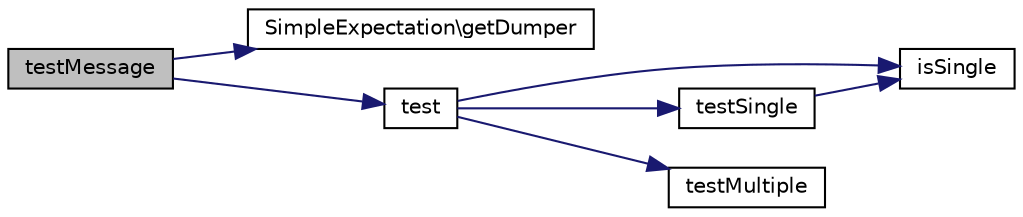 digraph "testMessage"
{
  edge [fontname="Helvetica",fontsize="10",labelfontname="Helvetica",labelfontsize="10"];
  node [fontname="Helvetica",fontsize="10",shape=record];
  rankdir="LR";
  Node1 [label="testMessage",height=0.2,width=0.4,color="black", fillcolor="grey75", style="filled" fontcolor="black"];
  Node1 -> Node2 [color="midnightblue",fontsize="10",style="solid",fontname="Helvetica"];
  Node2 [label="SimpleExpectation\\getDumper",height=0.2,width=0.4,color="black", fillcolor="white", style="filled",URL="$class_simple_expectation.html#ac13149681313e1f4bf6cf5be570c4414"];
  Node1 -> Node3 [color="midnightblue",fontsize="10",style="solid",fontname="Helvetica"];
  Node3 [label="test",height=0.2,width=0.4,color="black", fillcolor="white", style="filled",URL="$class_field_expectation.html#ae44e91fd7374c9eba4aa26c28454e4c8"];
  Node3 -> Node4 [color="midnightblue",fontsize="10",style="solid",fontname="Helvetica"];
  Node4 [label="isSingle",height=0.2,width=0.4,color="black", fillcolor="white", style="filled",URL="$class_field_expectation.html#a36d4cc3f0c5334e3aa6118aab2849e2e"];
  Node3 -> Node5 [color="midnightblue",fontsize="10",style="solid",fontname="Helvetica"];
  Node5 [label="testSingle",height=0.2,width=0.4,color="black", fillcolor="white", style="filled",URL="$class_field_expectation.html#a9b8426d6efe6d0b8b79c55a628c507a9"];
  Node5 -> Node4 [color="midnightblue",fontsize="10",style="solid",fontname="Helvetica"];
  Node3 -> Node6 [color="midnightblue",fontsize="10",style="solid",fontname="Helvetica"];
  Node6 [label="testMultiple",height=0.2,width=0.4,color="black", fillcolor="white", style="filled",URL="$class_field_expectation.html#a6cae1fab59d68f077bf859dcab5b89a3"];
}
